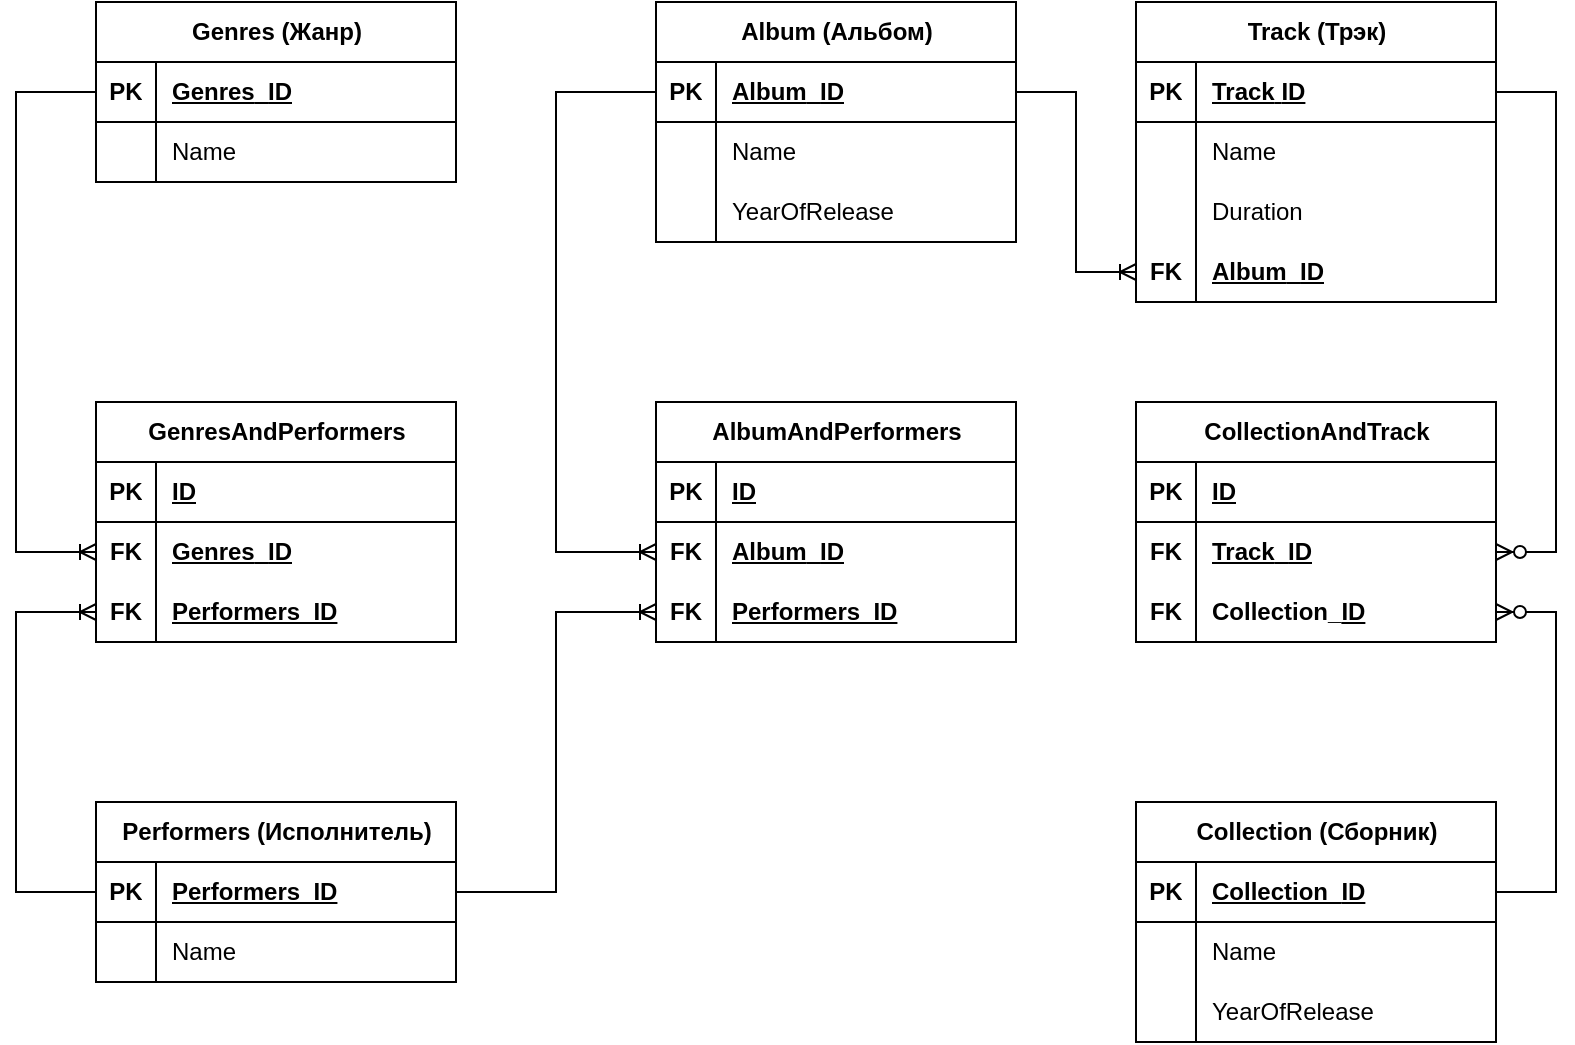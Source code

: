<mxfile version="28.2.3">
  <diagram name="Страница — 1" id="JZxwwGBYXkmVGhj0WzC0">
    <mxGraphModel dx="1378" dy="772" grid="1" gridSize="10" guides="1" tooltips="1" connect="1" arrows="1" fold="1" page="1" pageScale="1" pageWidth="827" pageHeight="1169" math="0" shadow="0">
      <root>
        <mxCell id="0" />
        <mxCell id="1" parent="0" />
        <mxCell id="oh66TEQSNM8ofDtLwC0J-1" value="Genres (Жанр)" style="shape=table;startSize=30;container=1;collapsible=1;childLayout=tableLayout;fixedRows=1;rowLines=0;fontStyle=1;align=center;resizeLast=1;html=1;" parent="1" vertex="1">
          <mxGeometry x="80" y="80" width="180" height="90" as="geometry" />
        </mxCell>
        <mxCell id="oh66TEQSNM8ofDtLwC0J-2" value="" style="shape=tableRow;horizontal=0;startSize=0;swimlaneHead=0;swimlaneBody=0;fillColor=none;collapsible=0;dropTarget=0;points=[[0,0.5],[1,0.5]];portConstraint=eastwest;top=0;left=0;right=0;bottom=1;" parent="oh66TEQSNM8ofDtLwC0J-1" vertex="1">
          <mxGeometry y="30" width="180" height="30" as="geometry" />
        </mxCell>
        <mxCell id="oh66TEQSNM8ofDtLwC0J-3" value="PK" style="shape=partialRectangle;connectable=0;fillColor=none;top=0;left=0;bottom=0;right=0;fontStyle=1;overflow=hidden;whiteSpace=wrap;html=1;" parent="oh66TEQSNM8ofDtLwC0J-2" vertex="1">
          <mxGeometry width="30" height="30" as="geometry">
            <mxRectangle width="30" height="30" as="alternateBounds" />
          </mxGeometry>
        </mxCell>
        <mxCell id="oh66TEQSNM8ofDtLwC0J-4" value="&lt;span style=&quot;white-space-collapse: preserve;&quot; data-src-align=&quot;12:6&quot; class=&quot;aNeGP0gI0B9AV8JaHPyH&quot;&gt;&lt;span style=&quot;text-align: center; white-space: nowrap;&quot;&gt;Genres&lt;/span&gt;_&lt;/span&gt;ID" style="shape=partialRectangle;connectable=0;fillColor=none;top=0;left=0;bottom=0;right=0;align=left;spacingLeft=6;fontStyle=5;overflow=hidden;whiteSpace=wrap;html=1;" parent="oh66TEQSNM8ofDtLwC0J-2" vertex="1">
          <mxGeometry x="30" width="150" height="30" as="geometry">
            <mxRectangle width="150" height="30" as="alternateBounds" />
          </mxGeometry>
        </mxCell>
        <mxCell id="oh66TEQSNM8ofDtLwC0J-5" value="" style="shape=tableRow;horizontal=0;startSize=0;swimlaneHead=0;swimlaneBody=0;fillColor=none;collapsible=0;dropTarget=0;points=[[0,0.5],[1,0.5]];portConstraint=eastwest;top=0;left=0;right=0;bottom=0;" parent="oh66TEQSNM8ofDtLwC0J-1" vertex="1">
          <mxGeometry y="60" width="180" height="30" as="geometry" />
        </mxCell>
        <mxCell id="oh66TEQSNM8ofDtLwC0J-6" value="" style="shape=partialRectangle;connectable=0;fillColor=none;top=0;left=0;bottom=0;right=0;editable=1;overflow=hidden;whiteSpace=wrap;html=1;" parent="oh66TEQSNM8ofDtLwC0J-5" vertex="1">
          <mxGeometry width="30" height="30" as="geometry">
            <mxRectangle width="30" height="30" as="alternateBounds" />
          </mxGeometry>
        </mxCell>
        <mxCell id="oh66TEQSNM8ofDtLwC0J-7" value="Name" style="shape=partialRectangle;connectable=0;fillColor=none;top=0;left=0;bottom=0;right=0;align=left;spacingLeft=6;overflow=hidden;whiteSpace=wrap;html=1;" parent="oh66TEQSNM8ofDtLwC0J-5" vertex="1">
          <mxGeometry x="30" width="150" height="30" as="geometry">
            <mxRectangle width="150" height="30" as="alternateBounds" />
          </mxGeometry>
        </mxCell>
        <mxCell id="oh66TEQSNM8ofDtLwC0J-14" value="Performers (Исполнитель)" style="shape=table;startSize=30;container=1;collapsible=1;childLayout=tableLayout;fixedRows=1;rowLines=0;fontStyle=1;align=center;resizeLast=1;html=1;" parent="1" vertex="1">
          <mxGeometry x="80" y="480" width="180" height="90" as="geometry" />
        </mxCell>
        <mxCell id="oh66TEQSNM8ofDtLwC0J-15" value="" style="shape=tableRow;horizontal=0;startSize=0;swimlaneHead=0;swimlaneBody=0;fillColor=none;collapsible=0;dropTarget=0;points=[[0,0.5],[1,0.5]];portConstraint=eastwest;top=0;left=0;right=0;bottom=1;" parent="oh66TEQSNM8ofDtLwC0J-14" vertex="1">
          <mxGeometry y="30" width="180" height="30" as="geometry" />
        </mxCell>
        <mxCell id="oh66TEQSNM8ofDtLwC0J-16" value="PK" style="shape=partialRectangle;connectable=0;fillColor=none;top=0;left=0;bottom=0;right=0;fontStyle=1;overflow=hidden;whiteSpace=wrap;html=1;" parent="oh66TEQSNM8ofDtLwC0J-15" vertex="1">
          <mxGeometry width="30" height="30" as="geometry">
            <mxRectangle width="30" height="30" as="alternateBounds" />
          </mxGeometry>
        </mxCell>
        <mxCell id="oh66TEQSNM8ofDtLwC0J-17" value="Performers_ID" style="shape=partialRectangle;connectable=0;fillColor=none;top=0;left=0;bottom=0;right=0;align=left;spacingLeft=6;fontStyle=5;overflow=hidden;whiteSpace=wrap;html=1;" parent="oh66TEQSNM8ofDtLwC0J-15" vertex="1">
          <mxGeometry x="30" width="150" height="30" as="geometry">
            <mxRectangle width="150" height="30" as="alternateBounds" />
          </mxGeometry>
        </mxCell>
        <mxCell id="oh66TEQSNM8ofDtLwC0J-18" value="" style="shape=tableRow;horizontal=0;startSize=0;swimlaneHead=0;swimlaneBody=0;fillColor=none;collapsible=0;dropTarget=0;points=[[0,0.5],[1,0.5]];portConstraint=eastwest;top=0;left=0;right=0;bottom=0;" parent="oh66TEQSNM8ofDtLwC0J-14" vertex="1">
          <mxGeometry y="60" width="180" height="30" as="geometry" />
        </mxCell>
        <mxCell id="oh66TEQSNM8ofDtLwC0J-19" value="" style="shape=partialRectangle;connectable=0;fillColor=none;top=0;left=0;bottom=0;right=0;editable=1;overflow=hidden;whiteSpace=wrap;html=1;" parent="oh66TEQSNM8ofDtLwC0J-18" vertex="1">
          <mxGeometry width="30" height="30" as="geometry">
            <mxRectangle width="30" height="30" as="alternateBounds" />
          </mxGeometry>
        </mxCell>
        <mxCell id="oh66TEQSNM8ofDtLwC0J-20" value="Name" style="shape=partialRectangle;connectable=0;fillColor=none;top=0;left=0;bottom=0;right=0;align=left;spacingLeft=6;overflow=hidden;whiteSpace=wrap;html=1;" parent="oh66TEQSNM8ofDtLwC0J-18" vertex="1">
          <mxGeometry x="30" width="150" height="30" as="geometry">
            <mxRectangle width="150" height="30" as="alternateBounds" />
          </mxGeometry>
        </mxCell>
        <mxCell id="oh66TEQSNM8ofDtLwC0J-25" value="Аlbum (Альбом)" style="shape=table;startSize=30;container=1;collapsible=1;childLayout=tableLayout;fixedRows=1;rowLines=0;fontStyle=1;align=center;resizeLast=1;html=1;" parent="1" vertex="1">
          <mxGeometry x="360" y="80" width="180" height="120" as="geometry" />
        </mxCell>
        <mxCell id="oh66TEQSNM8ofDtLwC0J-26" value="" style="shape=tableRow;horizontal=0;startSize=0;swimlaneHead=0;swimlaneBody=0;fillColor=none;collapsible=0;dropTarget=0;points=[[0,0.5],[1,0.5]];portConstraint=eastwest;top=0;left=0;right=0;bottom=1;" parent="oh66TEQSNM8ofDtLwC0J-25" vertex="1">
          <mxGeometry y="30" width="180" height="30" as="geometry" />
        </mxCell>
        <mxCell id="oh66TEQSNM8ofDtLwC0J-27" value="PK" style="shape=partialRectangle;connectable=0;fillColor=none;top=0;left=0;bottom=0;right=0;fontStyle=1;overflow=hidden;whiteSpace=wrap;html=1;" parent="oh66TEQSNM8ofDtLwC0J-26" vertex="1">
          <mxGeometry width="30" height="30" as="geometry">
            <mxRectangle width="30" height="30" as="alternateBounds" />
          </mxGeometry>
        </mxCell>
        <mxCell id="oh66TEQSNM8ofDtLwC0J-28" value="&lt;span style=&quot;white-space-collapse: preserve;&quot; data-src-align=&quot;12:6&quot; class=&quot;aNeGP0gI0B9AV8JaHPyH&quot;&gt;&lt;span style=&quot;text-align: center; white-space: nowrap;&quot;&gt;Album&lt;/span&gt;_&lt;/span&gt;ID" style="shape=partialRectangle;connectable=0;fillColor=none;top=0;left=0;bottom=0;right=0;align=left;spacingLeft=6;fontStyle=5;overflow=hidden;whiteSpace=wrap;html=1;" parent="oh66TEQSNM8ofDtLwC0J-26" vertex="1">
          <mxGeometry x="30" width="150" height="30" as="geometry">
            <mxRectangle width="150" height="30" as="alternateBounds" />
          </mxGeometry>
        </mxCell>
        <mxCell id="oh66TEQSNM8ofDtLwC0J-29" value="" style="shape=tableRow;horizontal=0;startSize=0;swimlaneHead=0;swimlaneBody=0;fillColor=none;collapsible=0;dropTarget=0;points=[[0,0.5],[1,0.5]];portConstraint=eastwest;top=0;left=0;right=0;bottom=0;" parent="oh66TEQSNM8ofDtLwC0J-25" vertex="1">
          <mxGeometry y="60" width="180" height="30" as="geometry" />
        </mxCell>
        <mxCell id="oh66TEQSNM8ofDtLwC0J-30" value="" style="shape=partialRectangle;connectable=0;fillColor=none;top=0;left=0;bottom=0;right=0;editable=1;overflow=hidden;whiteSpace=wrap;html=1;" parent="oh66TEQSNM8ofDtLwC0J-29" vertex="1">
          <mxGeometry width="30" height="30" as="geometry">
            <mxRectangle width="30" height="30" as="alternateBounds" />
          </mxGeometry>
        </mxCell>
        <mxCell id="oh66TEQSNM8ofDtLwC0J-31" value="Name" style="shape=partialRectangle;connectable=0;fillColor=none;top=0;left=0;bottom=0;right=0;align=left;spacingLeft=6;overflow=hidden;whiteSpace=wrap;html=1;" parent="oh66TEQSNM8ofDtLwC0J-29" vertex="1">
          <mxGeometry x="30" width="150" height="30" as="geometry">
            <mxRectangle width="150" height="30" as="alternateBounds" />
          </mxGeometry>
        </mxCell>
        <mxCell id="oh66TEQSNM8ofDtLwC0J-42" value="" style="shape=tableRow;horizontal=0;startSize=0;swimlaneHead=0;swimlaneBody=0;fillColor=none;collapsible=0;dropTarget=0;points=[[0,0.5],[1,0.5]];portConstraint=eastwest;top=0;left=0;right=0;bottom=0;" parent="oh66TEQSNM8ofDtLwC0J-25" vertex="1">
          <mxGeometry y="90" width="180" height="30" as="geometry" />
        </mxCell>
        <mxCell id="oh66TEQSNM8ofDtLwC0J-43" value="" style="shape=partialRectangle;connectable=0;fillColor=none;top=0;left=0;bottom=0;right=0;editable=1;overflow=hidden;whiteSpace=wrap;html=1;" parent="oh66TEQSNM8ofDtLwC0J-42" vertex="1">
          <mxGeometry width="30" height="30" as="geometry">
            <mxRectangle width="30" height="30" as="alternateBounds" />
          </mxGeometry>
        </mxCell>
        <mxCell id="oh66TEQSNM8ofDtLwC0J-44" value="YearOfRelease" style="shape=partialRectangle;connectable=0;fillColor=none;top=0;left=0;bottom=0;right=0;align=left;spacingLeft=6;overflow=hidden;whiteSpace=wrap;html=1;" parent="oh66TEQSNM8ofDtLwC0J-42" vertex="1">
          <mxGeometry x="30" width="150" height="30" as="geometry">
            <mxRectangle width="150" height="30" as="alternateBounds" />
          </mxGeometry>
        </mxCell>
        <mxCell id="oh66TEQSNM8ofDtLwC0J-32" value="&lt;span style=&quot;white-space: pre-wrap;&quot; data-src-align=&quot;0:4&quot; class=&quot;aNeGP0gI0B9AV8JaHPyH&quot;&gt;Track&lt;/span&gt;&amp;nbsp;(Трэк)" style="shape=table;startSize=30;container=1;collapsible=1;childLayout=tableLayout;fixedRows=1;rowLines=0;fontStyle=1;align=center;resizeLast=1;html=1;" parent="1" vertex="1">
          <mxGeometry x="600" y="80" width="180" height="150" as="geometry" />
        </mxCell>
        <mxCell id="oh66TEQSNM8ofDtLwC0J-33" value="" style="shape=tableRow;horizontal=0;startSize=0;swimlaneHead=0;swimlaneBody=0;fillColor=none;collapsible=0;dropTarget=0;points=[[0,0.5],[1,0.5]];portConstraint=eastwest;top=0;left=0;right=0;bottom=1;" parent="oh66TEQSNM8ofDtLwC0J-32" vertex="1">
          <mxGeometry y="30" width="180" height="30" as="geometry" />
        </mxCell>
        <mxCell id="oh66TEQSNM8ofDtLwC0J-34" value="PK" style="shape=partialRectangle;connectable=0;fillColor=none;top=0;left=0;bottom=0;right=0;fontStyle=1;overflow=hidden;whiteSpace=wrap;html=1;" parent="oh66TEQSNM8ofDtLwC0J-33" vertex="1">
          <mxGeometry width="30" height="30" as="geometry">
            <mxRectangle width="30" height="30" as="alternateBounds" />
          </mxGeometry>
        </mxCell>
        <mxCell id="oh66TEQSNM8ofDtLwC0J-35" value="&lt;span style=&quot;text-align: center; white-space-collapse: preserve;&quot; data-src-align=&quot;0:4&quot; class=&quot;aNeGP0gI0B9AV8JaHPyH&quot;&gt;Track&lt;/span&gt;&lt;span style=&quot;text-align: center; text-wrap-mode: nowrap;&quot;&gt;&amp;nbsp;&lt;/span&gt;ID" style="shape=partialRectangle;connectable=0;fillColor=none;top=0;left=0;bottom=0;right=0;align=left;spacingLeft=6;fontStyle=5;overflow=hidden;whiteSpace=wrap;html=1;" parent="oh66TEQSNM8ofDtLwC0J-33" vertex="1">
          <mxGeometry x="30" width="150" height="30" as="geometry">
            <mxRectangle width="150" height="30" as="alternateBounds" />
          </mxGeometry>
        </mxCell>
        <mxCell id="oh66TEQSNM8ofDtLwC0J-36" value="" style="shape=tableRow;horizontal=0;startSize=0;swimlaneHead=0;swimlaneBody=0;fillColor=none;collapsible=0;dropTarget=0;points=[[0,0.5],[1,0.5]];portConstraint=eastwest;top=0;left=0;right=0;bottom=0;" parent="oh66TEQSNM8ofDtLwC0J-32" vertex="1">
          <mxGeometry y="60" width="180" height="30" as="geometry" />
        </mxCell>
        <mxCell id="oh66TEQSNM8ofDtLwC0J-37" value="" style="shape=partialRectangle;connectable=0;fillColor=none;top=0;left=0;bottom=0;right=0;editable=1;overflow=hidden;whiteSpace=wrap;html=1;" parent="oh66TEQSNM8ofDtLwC0J-36" vertex="1">
          <mxGeometry width="30" height="30" as="geometry">
            <mxRectangle width="30" height="30" as="alternateBounds" />
          </mxGeometry>
        </mxCell>
        <mxCell id="oh66TEQSNM8ofDtLwC0J-38" value="Name" style="shape=partialRectangle;connectable=0;fillColor=none;top=0;left=0;bottom=0;right=0;align=left;spacingLeft=6;overflow=hidden;whiteSpace=wrap;html=1;" parent="oh66TEQSNM8ofDtLwC0J-36" vertex="1">
          <mxGeometry x="30" width="150" height="30" as="geometry">
            <mxRectangle width="150" height="30" as="alternateBounds" />
          </mxGeometry>
        </mxCell>
        <mxCell id="oh66TEQSNM8ofDtLwC0J-39" value="" style="shape=tableRow;horizontal=0;startSize=0;swimlaneHead=0;swimlaneBody=0;fillColor=none;collapsible=0;dropTarget=0;points=[[0,0.5],[1,0.5]];portConstraint=eastwest;top=0;left=0;right=0;bottom=0;" parent="oh66TEQSNM8ofDtLwC0J-32" vertex="1">
          <mxGeometry y="90" width="180" height="30" as="geometry" />
        </mxCell>
        <mxCell id="oh66TEQSNM8ofDtLwC0J-40" value="" style="shape=partialRectangle;connectable=0;fillColor=none;top=0;left=0;bottom=0;right=0;editable=1;overflow=hidden;whiteSpace=wrap;html=1;" parent="oh66TEQSNM8ofDtLwC0J-39" vertex="1">
          <mxGeometry width="30" height="30" as="geometry">
            <mxRectangle width="30" height="30" as="alternateBounds" />
          </mxGeometry>
        </mxCell>
        <mxCell id="oh66TEQSNM8ofDtLwC0J-41" value="&lt;div style=&quot;text-align: center;&quot;&gt;&lt;span style=&quot;background-color: transparent; text-wrap-mode: nowrap;&quot;&gt;Duration&lt;/span&gt;&lt;/div&gt;" style="shape=partialRectangle;connectable=0;fillColor=none;top=0;left=0;bottom=0;right=0;align=left;spacingLeft=6;overflow=hidden;whiteSpace=wrap;html=1;" parent="oh66TEQSNM8ofDtLwC0J-39" vertex="1">
          <mxGeometry x="30" width="150" height="30" as="geometry">
            <mxRectangle width="150" height="30" as="alternateBounds" />
          </mxGeometry>
        </mxCell>
        <mxCell id="oh66TEQSNM8ofDtLwC0J-48" value="" style="shape=tableRow;horizontal=0;startSize=0;swimlaneHead=0;swimlaneBody=0;fillColor=none;collapsible=0;dropTarget=0;points=[[0,0.5],[1,0.5]];portConstraint=eastwest;top=0;left=0;right=0;bottom=0;" parent="oh66TEQSNM8ofDtLwC0J-32" vertex="1">
          <mxGeometry y="120" width="180" height="30" as="geometry" />
        </mxCell>
        <mxCell id="oh66TEQSNM8ofDtLwC0J-49" value="&lt;span style=&quot;font-weight: 700;&quot;&gt;FK&lt;/span&gt;" style="shape=partialRectangle;connectable=0;fillColor=none;top=0;left=0;bottom=0;right=0;editable=1;overflow=hidden;whiteSpace=wrap;html=1;" parent="oh66TEQSNM8ofDtLwC0J-48" vertex="1">
          <mxGeometry width="30" height="30" as="geometry">
            <mxRectangle width="30" height="30" as="alternateBounds" />
          </mxGeometry>
        </mxCell>
        <mxCell id="oh66TEQSNM8ofDtLwC0J-50" value="&lt;u&gt;&lt;span style=&quot;font-weight: 700; white-space-collapse: preserve;&quot; data-src-align=&quot;12:6&quot; class=&quot;aNeGP0gI0B9AV8JaHPyH&quot;&gt;&lt;span style=&quot;text-align: center; white-space: nowrap;&quot;&gt;Album&lt;/span&gt;_&lt;/span&gt;&lt;span style=&quot;font-weight: 700;&quot;&gt;ID&lt;/span&gt;&lt;/u&gt;" style="shape=partialRectangle;connectable=0;fillColor=none;top=0;left=0;bottom=0;right=0;align=left;spacingLeft=6;overflow=hidden;whiteSpace=wrap;html=1;" parent="oh66TEQSNM8ofDtLwC0J-48" vertex="1">
          <mxGeometry x="30" width="150" height="30" as="geometry">
            <mxRectangle width="150" height="30" as="alternateBounds" />
          </mxGeometry>
        </mxCell>
        <mxCell id="oh66TEQSNM8ofDtLwC0J-52" value="" style="edgeStyle=elbowEdgeStyle;fontSize=12;html=1;endArrow=ERoneToMany;rounded=0;entryX=0;entryY=0.5;entryDx=0;entryDy=0;exitX=0;exitY=0.5;exitDx=0;exitDy=0;" parent="1" source="oh66TEQSNM8ofDtLwC0J-2" target="oh66TEQSNM8ofDtLwC0J-59" edge="1">
          <mxGeometry width="100" height="100" relative="1" as="geometry">
            <mxPoint x="20" y="130" as="sourcePoint" />
            <mxPoint x="20" y="390" as="targetPoint" />
            <Array as="points">
              <mxPoint x="40" y="255" />
            </Array>
          </mxGeometry>
        </mxCell>
        <mxCell id="oh66TEQSNM8ofDtLwC0J-54" value="" style="edgeStyle=elbowEdgeStyle;fontSize=12;html=1;endArrow=ERoneToMany;rounded=0;exitX=1;exitY=0.5;exitDx=0;exitDy=0;entryX=0;entryY=0.5;entryDx=0;entryDy=0;" parent="1" source="oh66TEQSNM8ofDtLwC0J-15" target="oh66TEQSNM8ofDtLwC0J-73" edge="1">
          <mxGeometry width="100" height="100" relative="1" as="geometry">
            <mxPoint x="240" y="630" as="sourcePoint" />
            <mxPoint x="340" y="530" as="targetPoint" />
          </mxGeometry>
        </mxCell>
        <mxCell id="oh66TEQSNM8ofDtLwC0J-55" value="GenresAndPerformers" style="shape=table;startSize=30;container=1;collapsible=1;childLayout=tableLayout;fixedRows=1;rowLines=0;fontStyle=1;align=center;resizeLast=1;html=1;" parent="1" vertex="1">
          <mxGeometry x="80" y="280" width="180" height="120" as="geometry" />
        </mxCell>
        <mxCell id="oh66TEQSNM8ofDtLwC0J-56" value="" style="shape=tableRow;horizontal=0;startSize=0;swimlaneHead=0;swimlaneBody=0;fillColor=none;collapsible=0;dropTarget=0;points=[[0,0.5],[1,0.5]];portConstraint=eastwest;top=0;left=0;right=0;bottom=1;" parent="oh66TEQSNM8ofDtLwC0J-55" vertex="1">
          <mxGeometry y="30" width="180" height="30" as="geometry" />
        </mxCell>
        <mxCell id="oh66TEQSNM8ofDtLwC0J-57" value="PK" style="shape=partialRectangle;connectable=0;fillColor=none;top=0;left=0;bottom=0;right=0;fontStyle=1;overflow=hidden;whiteSpace=wrap;html=1;" parent="oh66TEQSNM8ofDtLwC0J-56" vertex="1">
          <mxGeometry width="30" height="30" as="geometry">
            <mxRectangle width="30" height="30" as="alternateBounds" />
          </mxGeometry>
        </mxCell>
        <mxCell id="oh66TEQSNM8ofDtLwC0J-58" value="ID" style="shape=partialRectangle;connectable=0;fillColor=none;top=0;left=0;bottom=0;right=0;align=left;spacingLeft=6;fontStyle=5;overflow=hidden;whiteSpace=wrap;html=1;" parent="oh66TEQSNM8ofDtLwC0J-56" vertex="1">
          <mxGeometry x="30" width="150" height="30" as="geometry">
            <mxRectangle width="150" height="30" as="alternateBounds" />
          </mxGeometry>
        </mxCell>
        <mxCell id="oh66TEQSNM8ofDtLwC0J-59" value="" style="shape=tableRow;horizontal=0;startSize=0;swimlaneHead=0;swimlaneBody=0;fillColor=none;collapsible=0;dropTarget=0;points=[[0,0.5],[1,0.5]];portConstraint=eastwest;top=0;left=0;right=0;bottom=0;" parent="oh66TEQSNM8ofDtLwC0J-55" vertex="1">
          <mxGeometry y="60" width="180" height="30" as="geometry" />
        </mxCell>
        <mxCell id="oh66TEQSNM8ofDtLwC0J-60" value="&lt;span style=&quot;font-weight: 700;&quot;&gt;FK&lt;/span&gt;" style="shape=partialRectangle;connectable=0;fillColor=none;top=0;left=0;bottom=0;right=0;editable=1;overflow=hidden;whiteSpace=wrap;html=1;" parent="oh66TEQSNM8ofDtLwC0J-59" vertex="1">
          <mxGeometry width="30" height="30" as="geometry">
            <mxRectangle width="30" height="30" as="alternateBounds" />
          </mxGeometry>
        </mxCell>
        <mxCell id="oh66TEQSNM8ofDtLwC0J-61" value="&lt;u&gt;&lt;span style=&quot;font-weight: 700; white-space-collapse: preserve;&quot; data-src-align=&quot;12:6&quot; class=&quot;aNeGP0gI0B9AV8JaHPyH&quot;&gt;&lt;span style=&quot;text-align: center; white-space: nowrap;&quot;&gt;Genres&lt;/span&gt;_&lt;/span&gt;&lt;span style=&quot;font-weight: 700;&quot;&gt;ID&lt;/span&gt;&lt;/u&gt;" style="shape=partialRectangle;connectable=0;fillColor=none;top=0;left=0;bottom=0;right=0;align=left;spacingLeft=6;overflow=hidden;whiteSpace=wrap;html=1;" parent="oh66TEQSNM8ofDtLwC0J-59" vertex="1">
          <mxGeometry x="30" width="150" height="30" as="geometry">
            <mxRectangle width="150" height="30" as="alternateBounds" />
          </mxGeometry>
        </mxCell>
        <mxCell id="oh66TEQSNM8ofDtLwC0J-62" value="" style="shape=tableRow;horizontal=0;startSize=0;swimlaneHead=0;swimlaneBody=0;fillColor=none;collapsible=0;dropTarget=0;points=[[0,0.5],[1,0.5]];portConstraint=eastwest;top=0;left=0;right=0;bottom=0;" parent="oh66TEQSNM8ofDtLwC0J-55" vertex="1">
          <mxGeometry y="90" width="180" height="30" as="geometry" />
        </mxCell>
        <mxCell id="oh66TEQSNM8ofDtLwC0J-63" value="&lt;span style=&quot;font-weight: 700;&quot;&gt;FK&lt;/span&gt;" style="shape=partialRectangle;connectable=0;fillColor=none;top=0;left=0;bottom=0;right=0;editable=1;overflow=hidden;whiteSpace=wrap;html=1;" parent="oh66TEQSNM8ofDtLwC0J-62" vertex="1">
          <mxGeometry width="30" height="30" as="geometry">
            <mxRectangle width="30" height="30" as="alternateBounds" />
          </mxGeometry>
        </mxCell>
        <mxCell id="oh66TEQSNM8ofDtLwC0J-64" value="&lt;span style=&quot;font-weight: 700; text-decoration-line: underline;&quot;&gt;Performers_ID&lt;/span&gt;" style="shape=partialRectangle;connectable=0;fillColor=none;top=0;left=0;bottom=0;right=0;align=left;spacingLeft=6;overflow=hidden;whiteSpace=wrap;html=1;" parent="oh66TEQSNM8ofDtLwC0J-62" vertex="1">
          <mxGeometry x="30" width="150" height="30" as="geometry">
            <mxRectangle width="150" height="30" as="alternateBounds" />
          </mxGeometry>
        </mxCell>
        <mxCell id="oh66TEQSNM8ofDtLwC0J-65" value="" style="edgeStyle=elbowEdgeStyle;fontSize=12;html=1;endArrow=ERoneToMany;rounded=0;exitX=0;exitY=0.5;exitDx=0;exitDy=0;entryX=0;entryY=0.5;entryDx=0;entryDy=0;" parent="1" source="oh66TEQSNM8ofDtLwC0J-15" target="oh66TEQSNM8ofDtLwC0J-62" edge="1">
          <mxGeometry width="100" height="100" relative="1" as="geometry">
            <mxPoint x="280" y="410" as="sourcePoint" />
            <mxPoint x="380" y="310" as="targetPoint" />
            <Array as="points">
              <mxPoint x="40" y="430" />
            </Array>
          </mxGeometry>
        </mxCell>
        <mxCell id="oh66TEQSNM8ofDtLwC0J-66" value="AlbumAndPerformers" style="shape=table;startSize=30;container=1;collapsible=1;childLayout=tableLayout;fixedRows=1;rowLines=0;fontStyle=1;align=center;resizeLast=1;html=1;" parent="1" vertex="1">
          <mxGeometry x="360" y="280" width="180" height="120" as="geometry" />
        </mxCell>
        <mxCell id="oh66TEQSNM8ofDtLwC0J-67" value="" style="shape=tableRow;horizontal=0;startSize=0;swimlaneHead=0;swimlaneBody=0;fillColor=none;collapsible=0;dropTarget=0;points=[[0,0.5],[1,0.5]];portConstraint=eastwest;top=0;left=0;right=0;bottom=1;" parent="oh66TEQSNM8ofDtLwC0J-66" vertex="1">
          <mxGeometry y="30" width="180" height="30" as="geometry" />
        </mxCell>
        <mxCell id="oh66TEQSNM8ofDtLwC0J-68" value="PK" style="shape=partialRectangle;connectable=0;fillColor=none;top=0;left=0;bottom=0;right=0;fontStyle=1;overflow=hidden;whiteSpace=wrap;html=1;" parent="oh66TEQSNM8ofDtLwC0J-67" vertex="1">
          <mxGeometry width="30" height="30" as="geometry">
            <mxRectangle width="30" height="30" as="alternateBounds" />
          </mxGeometry>
        </mxCell>
        <mxCell id="oh66TEQSNM8ofDtLwC0J-69" value="ID" style="shape=partialRectangle;connectable=0;fillColor=none;top=0;left=0;bottom=0;right=0;align=left;spacingLeft=6;fontStyle=5;overflow=hidden;whiteSpace=wrap;html=1;" parent="oh66TEQSNM8ofDtLwC0J-67" vertex="1">
          <mxGeometry x="30" width="150" height="30" as="geometry">
            <mxRectangle width="150" height="30" as="alternateBounds" />
          </mxGeometry>
        </mxCell>
        <mxCell id="oh66TEQSNM8ofDtLwC0J-70" value="" style="shape=tableRow;horizontal=0;startSize=0;swimlaneHead=0;swimlaneBody=0;fillColor=none;collapsible=0;dropTarget=0;points=[[0,0.5],[1,0.5]];portConstraint=eastwest;top=0;left=0;right=0;bottom=0;" parent="oh66TEQSNM8ofDtLwC0J-66" vertex="1">
          <mxGeometry y="60" width="180" height="30" as="geometry" />
        </mxCell>
        <mxCell id="oh66TEQSNM8ofDtLwC0J-71" value="&lt;span style=&quot;font-weight: 700;&quot;&gt;FK&lt;/span&gt;" style="shape=partialRectangle;connectable=0;fillColor=none;top=0;left=0;bottom=0;right=0;editable=1;overflow=hidden;whiteSpace=wrap;html=1;" parent="oh66TEQSNM8ofDtLwC0J-70" vertex="1">
          <mxGeometry width="30" height="30" as="geometry">
            <mxRectangle width="30" height="30" as="alternateBounds" />
          </mxGeometry>
        </mxCell>
        <mxCell id="oh66TEQSNM8ofDtLwC0J-72" value="&lt;u&gt;&lt;span style=&quot;font-weight: 700; white-space-collapse: preserve;&quot; data-src-align=&quot;12:6&quot; class=&quot;aNeGP0gI0B9AV8JaHPyH&quot;&gt;&lt;span style=&quot;text-align: center; white-space: nowrap;&quot;&gt;Album&lt;/span&gt;_&lt;/span&gt;&lt;span style=&quot;font-weight: 700;&quot;&gt;ID&lt;/span&gt;&lt;/u&gt;" style="shape=partialRectangle;connectable=0;fillColor=none;top=0;left=0;bottom=0;right=0;align=left;spacingLeft=6;overflow=hidden;whiteSpace=wrap;html=1;" parent="oh66TEQSNM8ofDtLwC0J-70" vertex="1">
          <mxGeometry x="30" width="150" height="30" as="geometry">
            <mxRectangle width="150" height="30" as="alternateBounds" />
          </mxGeometry>
        </mxCell>
        <mxCell id="oh66TEQSNM8ofDtLwC0J-73" value="" style="shape=tableRow;horizontal=0;startSize=0;swimlaneHead=0;swimlaneBody=0;fillColor=none;collapsible=0;dropTarget=0;points=[[0,0.5],[1,0.5]];portConstraint=eastwest;top=0;left=0;right=0;bottom=0;" parent="oh66TEQSNM8ofDtLwC0J-66" vertex="1">
          <mxGeometry y="90" width="180" height="30" as="geometry" />
        </mxCell>
        <mxCell id="oh66TEQSNM8ofDtLwC0J-74" value="&lt;span style=&quot;font-weight: 700;&quot;&gt;FK&lt;/span&gt;" style="shape=partialRectangle;connectable=0;fillColor=none;top=0;left=0;bottom=0;right=0;editable=1;overflow=hidden;whiteSpace=wrap;html=1;" parent="oh66TEQSNM8ofDtLwC0J-73" vertex="1">
          <mxGeometry width="30" height="30" as="geometry">
            <mxRectangle width="30" height="30" as="alternateBounds" />
          </mxGeometry>
        </mxCell>
        <mxCell id="oh66TEQSNM8ofDtLwC0J-75" value="&lt;span style=&quot;font-weight: 700; text-decoration-line: underline;&quot;&gt;Performers_ID&lt;/span&gt;" style="shape=partialRectangle;connectable=0;fillColor=none;top=0;left=0;bottom=0;right=0;align=left;spacingLeft=6;overflow=hidden;whiteSpace=wrap;html=1;" parent="oh66TEQSNM8ofDtLwC0J-73" vertex="1">
          <mxGeometry x="30" width="150" height="30" as="geometry">
            <mxRectangle width="150" height="30" as="alternateBounds" />
          </mxGeometry>
        </mxCell>
        <mxCell id="oh66TEQSNM8ofDtLwC0J-76" value="" style="edgeStyle=elbowEdgeStyle;fontSize=12;html=1;endArrow=ERoneToMany;rounded=0;exitX=0;exitY=0.5;exitDx=0;exitDy=0;entryX=0;entryY=0.5;entryDx=0;entryDy=0;" parent="1" source="oh66TEQSNM8ofDtLwC0J-26" target="oh66TEQSNM8ofDtLwC0J-70" edge="1">
          <mxGeometry width="100" height="100" relative="1" as="geometry">
            <mxPoint x="280" y="450" as="sourcePoint" />
            <mxPoint x="380" y="350" as="targetPoint" />
            <Array as="points">
              <mxPoint x="310" y="240" />
            </Array>
          </mxGeometry>
        </mxCell>
        <mxCell id="oh66TEQSNM8ofDtLwC0J-77" value="" style="edgeStyle=elbowEdgeStyle;fontSize=12;html=1;endArrow=ERoneToMany;rounded=0;exitX=1;exitY=0.5;exitDx=0;exitDy=0;entryX=0;entryY=0.5;entryDx=0;entryDy=0;" parent="1" source="oh66TEQSNM8ofDtLwC0J-26" target="oh66TEQSNM8ofDtLwC0J-48" edge="1">
          <mxGeometry width="100" height="100" relative="1" as="geometry">
            <mxPoint x="360" y="450" as="sourcePoint" />
            <mxPoint x="460" y="350" as="targetPoint" />
          </mxGeometry>
        </mxCell>
        <mxCell id="gLcpXRUaAsyXNCvBnKYy-1" value="Collection (Сборник)" style="shape=table;startSize=30;container=1;collapsible=1;childLayout=tableLayout;fixedRows=1;rowLines=0;fontStyle=1;align=center;resizeLast=1;html=1;" vertex="1" parent="1">
          <mxGeometry x="600" y="480" width="180" height="120" as="geometry" />
        </mxCell>
        <mxCell id="gLcpXRUaAsyXNCvBnKYy-2" value="" style="shape=tableRow;horizontal=0;startSize=0;swimlaneHead=0;swimlaneBody=0;fillColor=none;collapsible=0;dropTarget=0;points=[[0,0.5],[1,0.5]];portConstraint=eastwest;top=0;left=0;right=0;bottom=1;" vertex="1" parent="gLcpXRUaAsyXNCvBnKYy-1">
          <mxGeometry y="30" width="180" height="30" as="geometry" />
        </mxCell>
        <mxCell id="gLcpXRUaAsyXNCvBnKYy-3" value="PK" style="shape=partialRectangle;connectable=0;fillColor=none;top=0;left=0;bottom=0;right=0;fontStyle=1;overflow=hidden;whiteSpace=wrap;html=1;" vertex="1" parent="gLcpXRUaAsyXNCvBnKYy-2">
          <mxGeometry width="30" height="30" as="geometry">
            <mxRectangle width="30" height="30" as="alternateBounds" />
          </mxGeometry>
        </mxCell>
        <mxCell id="gLcpXRUaAsyXNCvBnKYy-4" value="&lt;span style=&quot;text-align: center; text-wrap-mode: nowrap;&quot;&gt;Collection_&lt;/span&gt;ID" style="shape=partialRectangle;connectable=0;fillColor=none;top=0;left=0;bottom=0;right=0;align=left;spacingLeft=6;fontStyle=5;overflow=hidden;whiteSpace=wrap;html=1;" vertex="1" parent="gLcpXRUaAsyXNCvBnKYy-2">
          <mxGeometry x="30" width="150" height="30" as="geometry">
            <mxRectangle width="150" height="30" as="alternateBounds" />
          </mxGeometry>
        </mxCell>
        <mxCell id="gLcpXRUaAsyXNCvBnKYy-5" value="" style="shape=tableRow;horizontal=0;startSize=0;swimlaneHead=0;swimlaneBody=0;fillColor=none;collapsible=0;dropTarget=0;points=[[0,0.5],[1,0.5]];portConstraint=eastwest;top=0;left=0;right=0;bottom=0;" vertex="1" parent="gLcpXRUaAsyXNCvBnKYy-1">
          <mxGeometry y="60" width="180" height="30" as="geometry" />
        </mxCell>
        <mxCell id="gLcpXRUaAsyXNCvBnKYy-6" value="" style="shape=partialRectangle;connectable=0;fillColor=none;top=0;left=0;bottom=0;right=0;editable=1;overflow=hidden;whiteSpace=wrap;html=1;" vertex="1" parent="gLcpXRUaAsyXNCvBnKYy-5">
          <mxGeometry width="30" height="30" as="geometry">
            <mxRectangle width="30" height="30" as="alternateBounds" />
          </mxGeometry>
        </mxCell>
        <mxCell id="gLcpXRUaAsyXNCvBnKYy-7" value="Name" style="shape=partialRectangle;connectable=0;fillColor=none;top=0;left=0;bottom=0;right=0;align=left;spacingLeft=6;overflow=hidden;whiteSpace=wrap;html=1;" vertex="1" parent="gLcpXRUaAsyXNCvBnKYy-5">
          <mxGeometry x="30" width="150" height="30" as="geometry">
            <mxRectangle width="150" height="30" as="alternateBounds" />
          </mxGeometry>
        </mxCell>
        <mxCell id="gLcpXRUaAsyXNCvBnKYy-8" value="" style="shape=tableRow;horizontal=0;startSize=0;swimlaneHead=0;swimlaneBody=0;fillColor=none;collapsible=0;dropTarget=0;points=[[0,0.5],[1,0.5]];portConstraint=eastwest;top=0;left=0;right=0;bottom=0;" vertex="1" parent="gLcpXRUaAsyXNCvBnKYy-1">
          <mxGeometry y="90" width="180" height="30" as="geometry" />
        </mxCell>
        <mxCell id="gLcpXRUaAsyXNCvBnKYy-9" value="" style="shape=partialRectangle;connectable=0;fillColor=none;top=0;left=0;bottom=0;right=0;editable=1;overflow=hidden;whiteSpace=wrap;html=1;" vertex="1" parent="gLcpXRUaAsyXNCvBnKYy-8">
          <mxGeometry width="30" height="30" as="geometry">
            <mxRectangle width="30" height="30" as="alternateBounds" />
          </mxGeometry>
        </mxCell>
        <mxCell id="gLcpXRUaAsyXNCvBnKYy-10" value="YearOfRelease" style="shape=partialRectangle;connectable=0;fillColor=none;top=0;left=0;bottom=0;right=0;align=left;spacingLeft=6;overflow=hidden;whiteSpace=wrap;html=1;" vertex="1" parent="gLcpXRUaAsyXNCvBnKYy-8">
          <mxGeometry x="30" width="150" height="30" as="geometry">
            <mxRectangle width="150" height="30" as="alternateBounds" />
          </mxGeometry>
        </mxCell>
        <mxCell id="gLcpXRUaAsyXNCvBnKYy-11" value="CollectionAndTrack" style="shape=table;startSize=30;container=1;collapsible=1;childLayout=tableLayout;fixedRows=1;rowLines=0;fontStyle=1;align=center;resizeLast=1;html=1;" vertex="1" parent="1">
          <mxGeometry x="600" y="280" width="180" height="120" as="geometry" />
        </mxCell>
        <mxCell id="gLcpXRUaAsyXNCvBnKYy-12" value="" style="shape=tableRow;horizontal=0;startSize=0;swimlaneHead=0;swimlaneBody=0;fillColor=none;collapsible=0;dropTarget=0;points=[[0,0.5],[1,0.5]];portConstraint=eastwest;top=0;left=0;right=0;bottom=1;" vertex="1" parent="gLcpXRUaAsyXNCvBnKYy-11">
          <mxGeometry y="30" width="180" height="30" as="geometry" />
        </mxCell>
        <mxCell id="gLcpXRUaAsyXNCvBnKYy-13" value="PK" style="shape=partialRectangle;connectable=0;fillColor=none;top=0;left=0;bottom=0;right=0;fontStyle=1;overflow=hidden;whiteSpace=wrap;html=1;" vertex="1" parent="gLcpXRUaAsyXNCvBnKYy-12">
          <mxGeometry width="30" height="30" as="geometry">
            <mxRectangle width="30" height="30" as="alternateBounds" />
          </mxGeometry>
        </mxCell>
        <mxCell id="gLcpXRUaAsyXNCvBnKYy-14" value="ID" style="shape=partialRectangle;connectable=0;fillColor=none;top=0;left=0;bottom=0;right=0;align=left;spacingLeft=6;fontStyle=5;overflow=hidden;whiteSpace=wrap;html=1;" vertex="1" parent="gLcpXRUaAsyXNCvBnKYy-12">
          <mxGeometry x="30" width="150" height="30" as="geometry">
            <mxRectangle width="150" height="30" as="alternateBounds" />
          </mxGeometry>
        </mxCell>
        <mxCell id="gLcpXRUaAsyXNCvBnKYy-15" value="" style="shape=tableRow;horizontal=0;startSize=0;swimlaneHead=0;swimlaneBody=0;fillColor=none;collapsible=0;dropTarget=0;points=[[0,0.5],[1,0.5]];portConstraint=eastwest;top=0;left=0;right=0;bottom=0;" vertex="1" parent="gLcpXRUaAsyXNCvBnKYy-11">
          <mxGeometry y="60" width="180" height="30" as="geometry" />
        </mxCell>
        <mxCell id="gLcpXRUaAsyXNCvBnKYy-16" value="&lt;span style=&quot;font-weight: 700;&quot;&gt;FK&lt;/span&gt;" style="shape=partialRectangle;connectable=0;fillColor=none;top=0;left=0;bottom=0;right=0;editable=1;overflow=hidden;whiteSpace=wrap;html=1;" vertex="1" parent="gLcpXRUaAsyXNCvBnKYy-15">
          <mxGeometry width="30" height="30" as="geometry">
            <mxRectangle width="30" height="30" as="alternateBounds" />
          </mxGeometry>
        </mxCell>
        <mxCell id="gLcpXRUaAsyXNCvBnKYy-17" value="&lt;u&gt;&lt;span style=&quot;font-weight: 700; white-space-collapse: preserve;&quot; data-src-align=&quot;12:6&quot; class=&quot;aNeGP0gI0B9AV8JaHPyH&quot;&gt;&lt;span style=&quot;text-align: center; white-space: nowrap;&quot;&gt;Track&lt;/span&gt;_&lt;/span&gt;&lt;span style=&quot;font-weight: 700;&quot;&gt;ID&lt;/span&gt;&lt;/u&gt;" style="shape=partialRectangle;connectable=0;fillColor=none;top=0;left=0;bottom=0;right=0;align=left;spacingLeft=6;overflow=hidden;whiteSpace=wrap;html=1;" vertex="1" parent="gLcpXRUaAsyXNCvBnKYy-15">
          <mxGeometry x="30" width="150" height="30" as="geometry">
            <mxRectangle width="150" height="30" as="alternateBounds" />
          </mxGeometry>
        </mxCell>
        <mxCell id="gLcpXRUaAsyXNCvBnKYy-18" value="" style="shape=tableRow;horizontal=0;startSize=0;swimlaneHead=0;swimlaneBody=0;fillColor=none;collapsible=0;dropTarget=0;points=[[0,0.5],[1,0.5]];portConstraint=eastwest;top=0;left=0;right=0;bottom=0;" vertex="1" parent="gLcpXRUaAsyXNCvBnKYy-11">
          <mxGeometry y="90" width="180" height="30" as="geometry" />
        </mxCell>
        <mxCell id="gLcpXRUaAsyXNCvBnKYy-19" value="&lt;span style=&quot;font-weight: 700;&quot;&gt;FK&lt;/span&gt;" style="shape=partialRectangle;connectable=0;fillColor=none;top=0;left=0;bottom=0;right=0;editable=1;overflow=hidden;whiteSpace=wrap;html=1;" vertex="1" parent="gLcpXRUaAsyXNCvBnKYy-18">
          <mxGeometry width="30" height="30" as="geometry">
            <mxRectangle width="30" height="30" as="alternateBounds" />
          </mxGeometry>
        </mxCell>
        <mxCell id="gLcpXRUaAsyXNCvBnKYy-20" value="&lt;span style=&quot;font-weight: 700; text-wrap-mode: nowrap; text-align: center;&quot;&gt;Collection_&lt;/span&gt;&lt;span style=&quot;font-weight: 700; text-decoration-line: underline;&quot;&gt;ID&lt;/span&gt;" style="shape=partialRectangle;connectable=0;fillColor=none;top=0;left=0;bottom=0;right=0;align=left;spacingLeft=6;overflow=hidden;whiteSpace=wrap;html=1;" vertex="1" parent="gLcpXRUaAsyXNCvBnKYy-18">
          <mxGeometry x="30" width="150" height="30" as="geometry">
            <mxRectangle width="150" height="30" as="alternateBounds" />
          </mxGeometry>
        </mxCell>
        <mxCell id="gLcpXRUaAsyXNCvBnKYy-21" value="" style="edgeStyle=elbowEdgeStyle;fontSize=12;html=1;endArrow=ERzeroToMany;endFill=1;rounded=0;exitX=1;exitY=0.5;exitDx=0;exitDy=0;entryX=1;entryY=0.5;entryDx=0;entryDy=0;" edge="1" parent="1" source="oh66TEQSNM8ofDtLwC0J-33" target="gLcpXRUaAsyXNCvBnKYy-15">
          <mxGeometry width="100" height="100" relative="1" as="geometry">
            <mxPoint x="560" y="130" as="sourcePoint" />
            <mxPoint x="560" y="360" as="targetPoint" />
            <Array as="points">
              <mxPoint x="810" y="260" />
            </Array>
          </mxGeometry>
        </mxCell>
        <mxCell id="gLcpXRUaAsyXNCvBnKYy-22" value="" style="edgeStyle=elbowEdgeStyle;fontSize=12;html=1;endArrow=ERzeroToMany;endFill=1;rounded=0;entryX=1;entryY=0.5;entryDx=0;entryDy=0;exitX=1;exitY=0.5;exitDx=0;exitDy=0;" edge="1" parent="1" source="gLcpXRUaAsyXNCvBnKYy-2" target="gLcpXRUaAsyXNCvBnKYy-18">
          <mxGeometry width="100" height="100" relative="1" as="geometry">
            <mxPoint x="790" y="390" as="sourcePoint" />
            <mxPoint x="780" y="650" as="targetPoint" />
            <Array as="points">
              <mxPoint x="810" y="555" />
            </Array>
          </mxGeometry>
        </mxCell>
      </root>
    </mxGraphModel>
  </diagram>
</mxfile>
